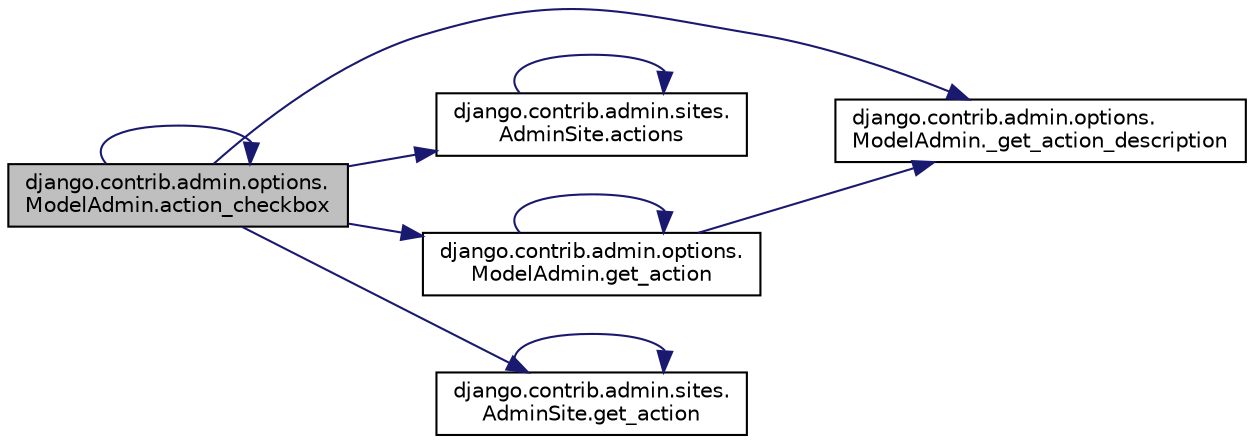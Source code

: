 digraph "django.contrib.admin.options.ModelAdmin.action_checkbox"
{
 // LATEX_PDF_SIZE
  edge [fontname="Helvetica",fontsize="10",labelfontname="Helvetica",labelfontsize="10"];
  node [fontname="Helvetica",fontsize="10",shape=record];
  rankdir="LR";
  Node1 [label="django.contrib.admin.options.\lModelAdmin.action_checkbox",height=0.2,width=0.4,color="black", fillcolor="grey75", style="filled", fontcolor="black",tooltip=" "];
  Node1 -> Node2 [color="midnightblue",fontsize="10",style="solid",fontname="Helvetica"];
  Node2 [label="django.contrib.admin.options.\lModelAdmin._get_action_description",height=0.2,width=0.4,color="black", fillcolor="white", style="filled",URL="$d5/d05/classdjango_1_1contrib_1_1admin_1_1options_1_1_model_admin.html#af5088d6d560331b79cef5b65d35a27e3",tooltip=" "];
  Node1 -> Node1 [color="midnightblue",fontsize="10",style="solid",fontname="Helvetica"];
  Node1 -> Node3 [color="midnightblue",fontsize="10",style="solid",fontname="Helvetica"];
  Node3 [label="django.contrib.admin.sites.\lAdminSite.actions",height=0.2,width=0.4,color="black", fillcolor="white", style="filled",URL="$df/dba/classdjango_1_1contrib_1_1admin_1_1sites_1_1_admin_site.html#a13215f2700042f55f27bb7afe56bdc08",tooltip=" "];
  Node3 -> Node3 [color="midnightblue",fontsize="10",style="solid",fontname="Helvetica"];
  Node1 -> Node4 [color="midnightblue",fontsize="10",style="solid",fontname="Helvetica"];
  Node4 [label="django.contrib.admin.options.\lModelAdmin.get_action",height=0.2,width=0.4,color="black", fillcolor="white", style="filled",URL="$d5/d05/classdjango_1_1contrib_1_1admin_1_1options_1_1_model_admin.html#a05404ec2d84db4077177ae2b774e14f7",tooltip=" "];
  Node4 -> Node2 [color="midnightblue",fontsize="10",style="solid",fontname="Helvetica"];
  Node4 -> Node4 [color="midnightblue",fontsize="10",style="solid",fontname="Helvetica"];
  Node1 -> Node5 [color="midnightblue",fontsize="10",style="solid",fontname="Helvetica"];
  Node5 [label="django.contrib.admin.sites.\lAdminSite.get_action",height=0.2,width=0.4,color="black", fillcolor="white", style="filled",URL="$df/dba/classdjango_1_1contrib_1_1admin_1_1sites_1_1_admin_site.html#a16153802d8c5aafc65ad2befb14c8f1e",tooltip=" "];
  Node5 -> Node5 [color="midnightblue",fontsize="10",style="solid",fontname="Helvetica"];
}
